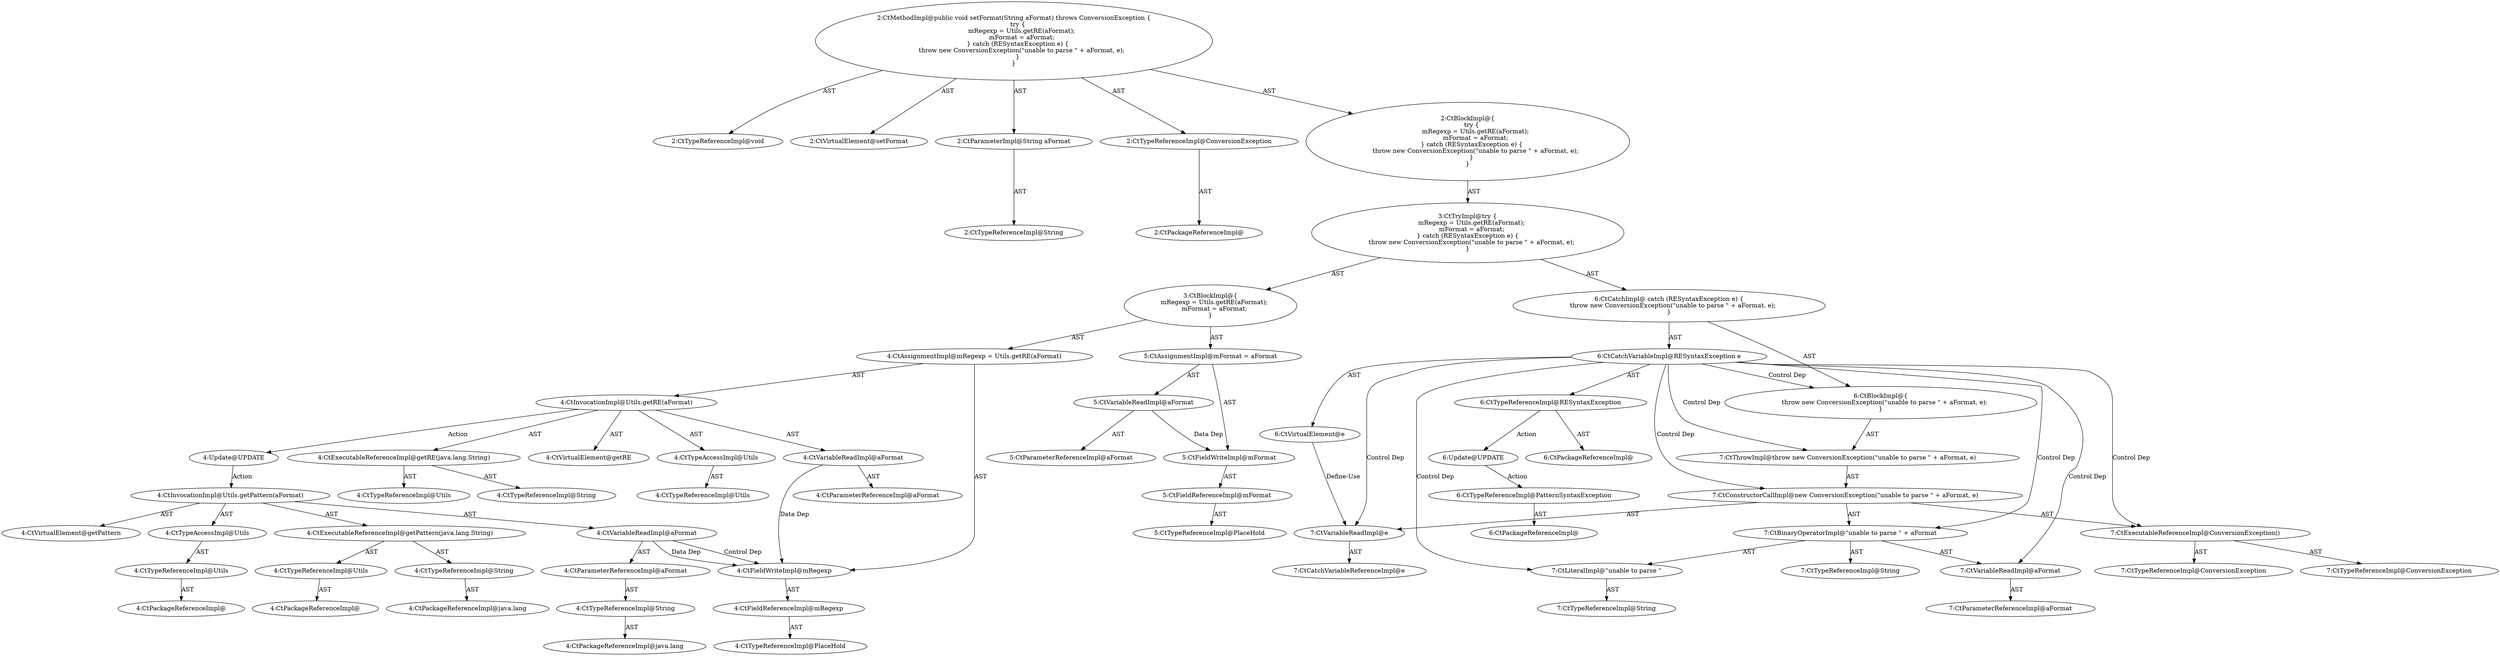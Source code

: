 digraph "setFormat#?,String" {
0 [label="2:CtTypeReferenceImpl@void" shape=ellipse]
1 [label="2:CtVirtualElement@setFormat" shape=ellipse]
2 [label="2:CtParameterImpl@String aFormat" shape=ellipse]
3 [label="2:CtTypeReferenceImpl@String" shape=ellipse]
4 [label="2:CtTypeReferenceImpl@ConversionException" shape=ellipse]
5 [label="2:CtPackageReferenceImpl@" shape=ellipse]
6 [label="4:CtFieldReferenceImpl@mRegexp" shape=ellipse]
7 [label="4:CtTypeReferenceImpl@PlaceHold" shape=ellipse]
8 [label="4:CtFieldWriteImpl@mRegexp" shape=ellipse]
9 [label="4:CtExecutableReferenceImpl@getRE(java.lang.String)" shape=ellipse]
10 [label="4:CtTypeReferenceImpl@Utils" shape=ellipse]
11 [label="4:CtTypeReferenceImpl@String" shape=ellipse]
12 [label="4:CtVirtualElement@getRE" shape=ellipse]
13 [label="4:CtTypeAccessImpl@Utils" shape=ellipse]
14 [label="4:CtTypeReferenceImpl@Utils" shape=ellipse]
15 [label="4:CtVariableReadImpl@aFormat" shape=ellipse]
16 [label="4:CtParameterReferenceImpl@aFormat" shape=ellipse]
17 [label="4:CtInvocationImpl@Utils.getRE(aFormat)" shape=ellipse]
18 [label="4:CtAssignmentImpl@mRegexp = Utils.getRE(aFormat)" shape=ellipse]
19 [label="5:CtFieldReferenceImpl@mFormat" shape=ellipse]
20 [label="5:CtTypeReferenceImpl@PlaceHold" shape=ellipse]
21 [label="5:CtFieldWriteImpl@mFormat" shape=ellipse]
22 [label="5:CtVariableReadImpl@aFormat" shape=ellipse]
23 [label="5:CtParameterReferenceImpl@aFormat" shape=ellipse]
24 [label="5:CtAssignmentImpl@mFormat = aFormat" shape=ellipse]
25 [label="3:CtBlockImpl@\{
    mRegexp = Utils.getRE(aFormat);
    mFormat = aFormat;
\}" shape=ellipse]
26 [label="6:CtVirtualElement@e" shape=ellipse]
27 [label="6:CtTypeReferenceImpl@RESyntaxException" shape=ellipse]
28 [label="6:CtPackageReferenceImpl@" shape=ellipse]
29 [label="6:CtCatchVariableImpl@RESyntaxException e" shape=ellipse]
30 [label="7:CtExecutableReferenceImpl@ConversionException()" shape=ellipse]
31 [label="7:CtTypeReferenceImpl@ConversionException" shape=ellipse]
32 [label="7:CtTypeReferenceImpl@ConversionException" shape=ellipse]
33 [label="7:CtLiteralImpl@\"unable to parse \"" shape=ellipse]
34 [label="7:CtTypeReferenceImpl@String" shape=ellipse]
35 [label="7:CtVariableReadImpl@aFormat" shape=ellipse]
36 [label="7:CtParameterReferenceImpl@aFormat" shape=ellipse]
37 [label="7:CtBinaryOperatorImpl@\"unable to parse \" + aFormat" shape=ellipse]
38 [label="7:CtTypeReferenceImpl@String" shape=ellipse]
39 [label="7:CtVariableReadImpl@e" shape=ellipse]
40 [label="7:CtCatchVariableReferenceImpl@e" shape=ellipse]
41 [label="7:CtConstructorCallImpl@new ConversionException(\"unable to parse \" + aFormat, e)" shape=ellipse]
42 [label="7:CtThrowImpl@throw new ConversionException(\"unable to parse \" + aFormat, e)" shape=ellipse]
43 [label="6:CtBlockImpl@\{
    throw new ConversionException(\"unable to parse \" + aFormat, e);
\}" shape=ellipse]
44 [label="6:CtCatchImpl@ catch (RESyntaxException e) \{
    throw new ConversionException(\"unable to parse \" + aFormat, e);
\}" shape=ellipse]
45 [label="3:CtTryImpl@try \{
    mRegexp = Utils.getRE(aFormat);
    mFormat = aFormat;
\} catch (RESyntaxException e) \{
    throw new ConversionException(\"unable to parse \" + aFormat, e);
\}" shape=ellipse]
46 [label="2:CtBlockImpl@\{
    try \{
        mRegexp = Utils.getRE(aFormat);
        mFormat = aFormat;
    \} catch (RESyntaxException e) \{
        throw new ConversionException(\"unable to parse \" + aFormat, e);
    \}
\}" shape=ellipse]
47 [label="2:CtMethodImpl@public void setFormat(String aFormat) throws ConversionException \{
    try \{
        mRegexp = Utils.getRE(aFormat);
        mFormat = aFormat;
    \} catch (RESyntaxException e) \{
        throw new ConversionException(\"unable to parse \" + aFormat, e);
    \}
\}" shape=ellipse]
48 [label="4:Update@UPDATE" shape=ellipse]
49 [label="4:CtPackageReferenceImpl@" shape=ellipse]
50 [label="4:CtTypeReferenceImpl@Utils" shape=ellipse]
51 [label="4:CtTypeAccessImpl@Utils" shape=ellipse]
52 [label="4:CtPackageReferenceImpl@" shape=ellipse]
53 [label="4:CtTypeReferenceImpl@Utils" shape=ellipse]
54 [label="4:CtPackageReferenceImpl@java.lang" shape=ellipse]
55 [label="4:CtTypeReferenceImpl@String" shape=ellipse]
56 [label="4:CtExecutableReferenceImpl@getPattern(java.lang.String)" shape=ellipse]
57 [label="4:CtPackageReferenceImpl@java.lang" shape=ellipse]
58 [label="4:CtTypeReferenceImpl@String" shape=ellipse]
59 [label="4:CtParameterReferenceImpl@aFormat" shape=ellipse]
60 [label="4:CtVariableReadImpl@aFormat" shape=ellipse]
61 [label="4:CtInvocationImpl@Utils.getPattern(aFormat)" shape=ellipse]
62 [label="4:CtVirtualElement@getPattern" shape=ellipse]
63 [label="6:Update@UPDATE" shape=ellipse]
64 [label="6:CtPackageReferenceImpl@" shape=ellipse]
65 [label="6:CtTypeReferenceImpl@PatternSyntaxException" shape=ellipse]
2 -> 3 [label="AST"];
4 -> 5 [label="AST"];
6 -> 7 [label="AST"];
8 -> 6 [label="AST"];
9 -> 10 [label="AST"];
9 -> 11 [label="AST"];
13 -> 14 [label="AST"];
15 -> 16 [label="AST"];
15 -> 8 [label="Data Dep"];
17 -> 12 [label="AST"];
17 -> 13 [label="AST"];
17 -> 9 [label="AST"];
17 -> 15 [label="AST"];
17 -> 48 [label="Action"];
18 -> 8 [label="AST"];
18 -> 17 [label="AST"];
19 -> 20 [label="AST"];
21 -> 19 [label="AST"];
22 -> 23 [label="AST"];
22 -> 21 [label="Data Dep"];
24 -> 21 [label="AST"];
24 -> 22 [label="AST"];
25 -> 18 [label="AST"];
25 -> 24 [label="AST"];
26 -> 39 [label="Define-Use"];
27 -> 28 [label="AST"];
27 -> 63 [label="Action"];
29 -> 26 [label="AST"];
29 -> 27 [label="AST"];
29 -> 43 [label="Control Dep"];
29 -> 42 [label="Control Dep"];
29 -> 41 [label="Control Dep"];
29 -> 30 [label="Control Dep"];
29 -> 37 [label="Control Dep"];
29 -> 33 [label="Control Dep"];
29 -> 35 [label="Control Dep"];
29 -> 39 [label="Control Dep"];
30 -> 31 [label="AST"];
30 -> 32 [label="AST"];
33 -> 34 [label="AST"];
35 -> 36 [label="AST"];
37 -> 38 [label="AST"];
37 -> 33 [label="AST"];
37 -> 35 [label="AST"];
39 -> 40 [label="AST"];
41 -> 30 [label="AST"];
41 -> 37 [label="AST"];
41 -> 39 [label="AST"];
42 -> 41 [label="AST"];
43 -> 42 [label="AST"];
44 -> 29 [label="AST"];
44 -> 43 [label="AST"];
45 -> 25 [label="AST"];
45 -> 44 [label="AST"];
46 -> 45 [label="AST"];
47 -> 1 [label="AST"];
47 -> 0 [label="AST"];
47 -> 2 [label="AST"];
47 -> 4 [label="AST"];
47 -> 46 [label="AST"];
48 -> 61 [label="Action"];
50 -> 49 [label="AST"];
51 -> 50 [label="AST"];
53 -> 52 [label="AST"];
55 -> 54 [label="AST"];
56 -> 53 [label="AST"];
56 -> 55 [label="AST"];
58 -> 57 [label="AST"];
59 -> 58 [label="AST"];
60 -> 59 [label="AST"];
60 -> 8 [label="Data Dep"];
60 -> 8 [label="Control Dep"];
61 -> 62 [label="AST"];
61 -> 51 [label="AST"];
61 -> 56 [label="AST"];
61 -> 60 [label="AST"];
63 -> 65 [label="Action"];
65 -> 64 [label="AST"];
}